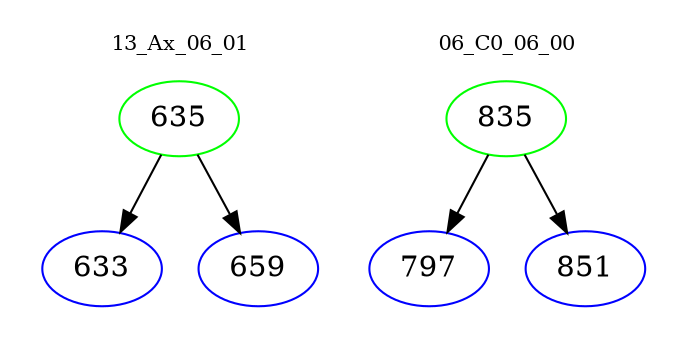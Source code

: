digraph{
subgraph cluster_0 {
color = white
label = "13_Ax_06_01";
fontsize=10;
T0_635 [label="635", color="green"]
T0_635 -> T0_633 [color="black"]
T0_633 [label="633", color="blue"]
T0_635 -> T0_659 [color="black"]
T0_659 [label="659", color="blue"]
}
subgraph cluster_1 {
color = white
label = "06_C0_06_00";
fontsize=10;
T1_835 [label="835", color="green"]
T1_835 -> T1_797 [color="black"]
T1_797 [label="797", color="blue"]
T1_835 -> T1_851 [color="black"]
T1_851 [label="851", color="blue"]
}
}
